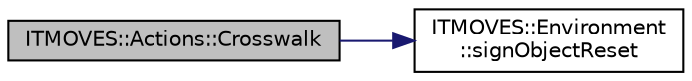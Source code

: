 digraph "ITMOVES::Actions::Crosswalk"
{
 // LATEX_PDF_SIZE
  edge [fontname="Helvetica",fontsize="10",labelfontname="Helvetica",labelfontsize="10"];
  node [fontname="Helvetica",fontsize="10",shape=record];
  rankdir="LR";
  Node1 [label="ITMOVES::Actions::Crosswalk",height=0.2,width=0.4,color="black", fillcolor="grey75", style="filled", fontcolor="black",tooltip="Regulates the behavior of the vehicle approaching a crosswalk and changes the state depending on the ..."];
  Node1 -> Node2 [color="midnightblue",fontsize="10",style="solid",fontname="Helvetica"];
  Node2 [label="ITMOVES::Environment\l::signObjectReset",height=0.2,width=0.4,color="black", fillcolor="white", style="filled",URL="$group___group_objects.html#ga9188980b71d4f1f86862d94293fdba97",tooltip="This function will reset all detected signs and objects as well as their saved distances and specific..."];
}
